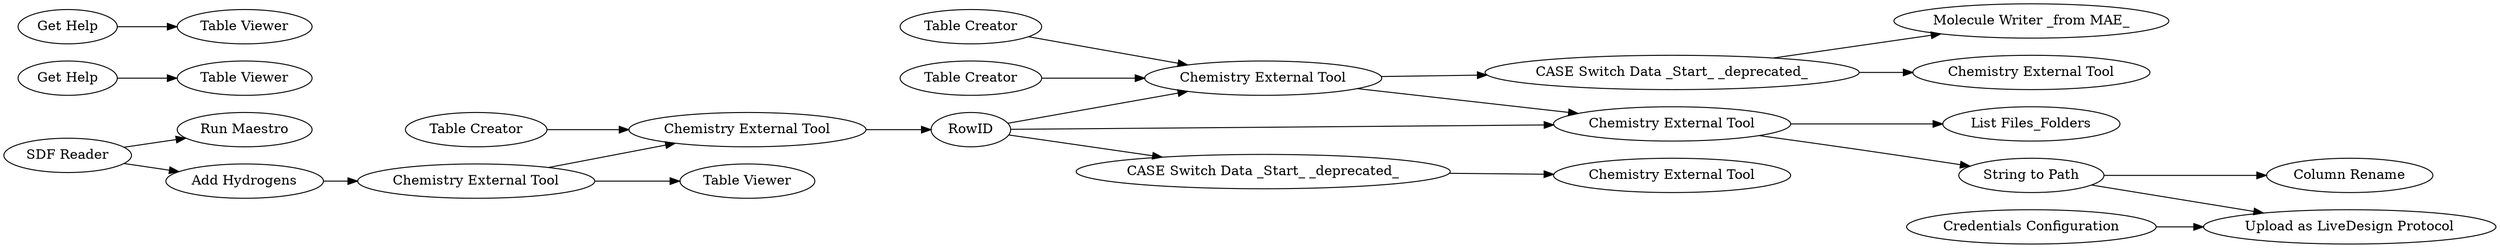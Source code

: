 digraph {
	"8678297076995711568_15013" [label="Table Creator"]
	"8678297076995711568_15032" [label="CASE Switch Data _Start_ _deprecated_"]
	"8678297076995711568_14994" [label="Chemistry External Tool"]
	"-301484794933618750_15033" [label="Upload as LiveDesign Protocol"]
	"-301484794933618750_15040" [label="Table Viewer"]
	"8678297076995711568_15015" [label="Table Creator"]
	"8678297076995711568_15018" [label="Chemistry External Tool"]
	"-301484794933618750_1" [label="SDF Reader"]
	"8678297076995711568_15026" [label="Molecule Writer _from MAE_"]
	"-301484794933618750_15000" [label="Run Maestro"]
	"-301484794933618750_15013" [label="Table Creator"]
	"-301484794933618750_15036" [label="Credentials Configuration"]
	"-301484794933618750_15039" [label="Column Rename"]
	"8678297076995711568_14996" [label="Table Viewer"]
	"-301484794933618750_15038" [label="Add Hydrogens"]
	"-301484794933618750_15037" [label="String to Path"]
	"-301484794933618750_15035" [label="Chemistry External Tool"]
	"-301484794933618750_15021" [label="Chemistry External Tool"]
	"8678297076995711568_15017" [label="Chemistry External Tool"]
	"8678297076995711568_15031" [label="CASE Switch Data _Start_ _deprecated_"]
	"8678297076995711568_15033" [label="List Files_Folders"]
	"8678297076995711568_14995" [label="Get Help"]
	"-301484794933618750_15002" [label="Table Viewer"]
	"8678297076995711568_15021" [label="Chemistry External Tool"]
	"8678297076995711568_15005" [label=RowID]
	"-301484794933618750_15003" [label="Get Help"]
	"-301484794933618750_15035" -> "-301484794933618750_15040"
	"-301484794933618750_15003" -> "-301484794933618750_15002"
	"-301484794933618750_15037" -> "-301484794933618750_15033"
	"-301484794933618750_15013" -> "-301484794933618750_15021"
	"8678297076995711568_15017" -> "8678297076995711568_15033"
	"8678297076995711568_15031" -> "8678297076995711568_15018"
	"-301484794933618750_1" -> "-301484794933618750_15000"
	"8678297076995711568_15005" -> "8678297076995711568_15032"
	"8678297076995711568_15005" -> "8678297076995711568_15017"
	"8678297076995711568_15017" -> "-301484794933618750_15037"
	"8678297076995711568_15021" -> "8678297076995711568_15031"
	"-301484794933618750_15037" -> "-301484794933618750_15039"
	"-301484794933618750_15021" -> "8678297076995711568_15005"
	"8678297076995711568_15031" -> "8678297076995711568_15026"
	"8678297076995711568_15005" -> "8678297076995711568_15021"
	"-301484794933618750_1" -> "-301484794933618750_15038"
	"8678297076995711568_15013" -> "8678297076995711568_15021"
	"8678297076995711568_15021" -> "8678297076995711568_15017"
	"8678297076995711568_15032" -> "8678297076995711568_14994"
	"8678297076995711568_14995" -> "8678297076995711568_14996"
	"-301484794933618750_15035" -> "-301484794933618750_15021"
	"-301484794933618750_15036" -> "-301484794933618750_15033"
	"-301484794933618750_15038" -> "-301484794933618750_15035"
	"8678297076995711568_15015" -> "8678297076995711568_15021"
	rankdir=LR
}

